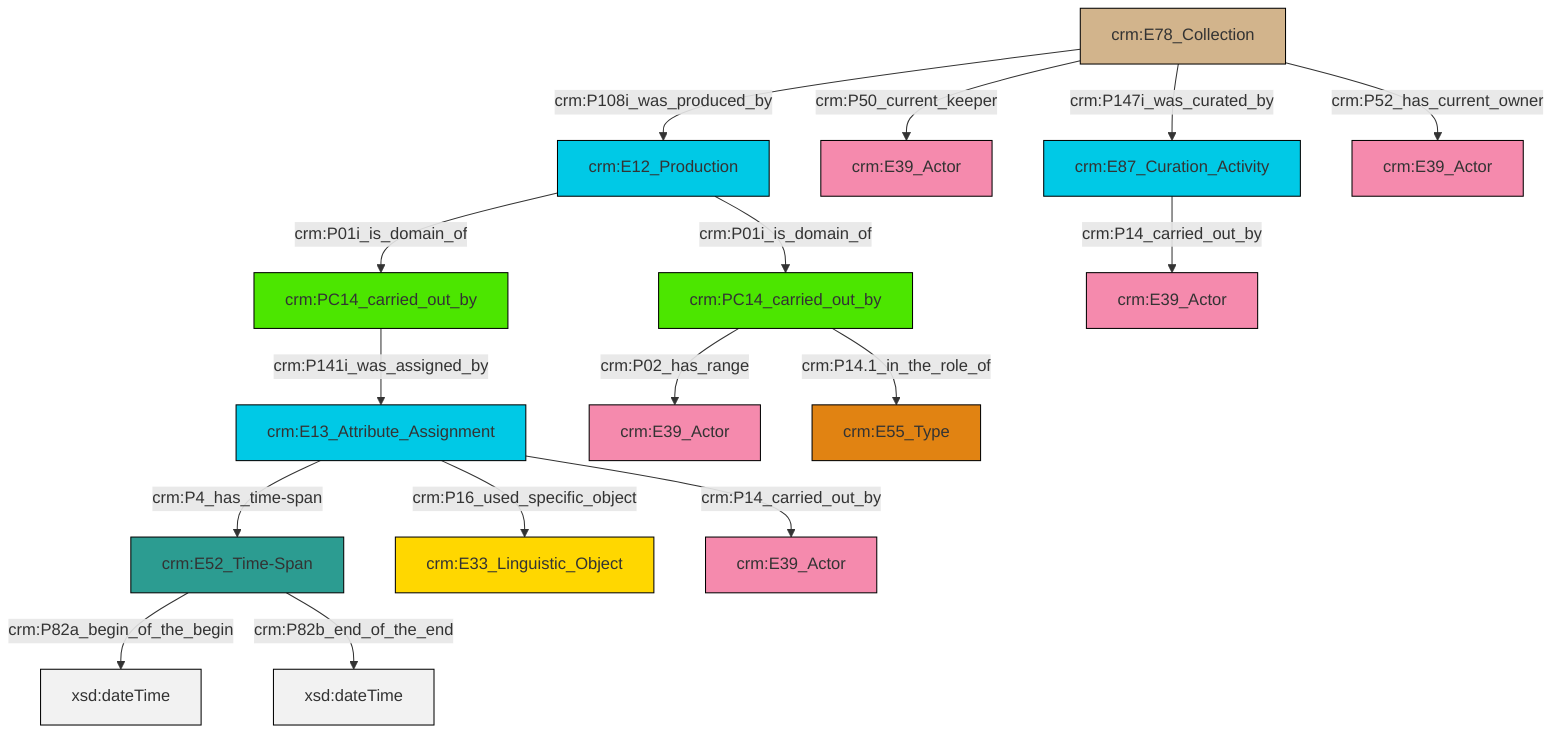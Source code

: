 graph TD
classDef Literal fill:#f2f2f2,stroke:#000000;
classDef CRM_Entity fill:#FFFFFF,stroke:#000000;
classDef Temporal_Entity fill:#00C9E6, stroke:#000000;
classDef Type fill:#E18312, stroke:#000000;
classDef Time-Span fill:#2C9C91, stroke:#000000;
classDef Appellation fill:#FFEB7F, stroke:#000000;
classDef Place fill:#008836, stroke:#000000;
classDef Persistent_Item fill:#B266B2, stroke:#000000;
classDef Conceptual_Object fill:#FFD700, stroke:#000000;
classDef Physical_Thing fill:#D2B48C, stroke:#000000;
classDef Actor fill:#f58aad, stroke:#000000;
classDef PC_Classes fill:#4ce600, stroke:#000000;
classDef Multi fill:#cccccc,stroke:#000000;

0["crm:E52_Time-Span"]:::Time-Span -->|crm:P82a_begin_of_the_begin| 1[xsd:dateTime]:::Literal
2["crm:E78_Collection"]:::Physical_Thing -->|crm:P147i_was_curated_by| 3["crm:E87_Curation_Activity"]:::Temporal_Entity
5["crm:PC14_carried_out_by"]:::PC_Classes -->|crm:P141i_was_assigned_by| 6["crm:E13_Attribute_Assignment"]:::Temporal_Entity
6["crm:E13_Attribute_Assignment"]:::Temporal_Entity -->|crm:P4_has_time-span| 0["crm:E52_Time-Span"]:::Time-Span
11["crm:PC14_carried_out_by"]:::PC_Classes -->|crm:P02_has_range| 12["crm:E39_Actor"]:::Actor
9["crm:E12_Production"]:::Temporal_Entity -->|crm:P01i_is_domain_of| 11["crm:PC14_carried_out_by"]:::PC_Classes
2["crm:E78_Collection"]:::Physical_Thing -->|crm:P108i_was_produced_by| 9["crm:E12_Production"]:::Temporal_Entity
2["crm:E78_Collection"]:::Physical_Thing -->|crm:P52_has_current_owner| 19["crm:E39_Actor"]:::Actor
6["crm:E13_Attribute_Assignment"]:::Temporal_Entity -->|crm:P16_used_specific_object| 22["crm:E33_Linguistic_Object"]:::Conceptual_Object
6["crm:E13_Attribute_Assignment"]:::Temporal_Entity -->|crm:P14_carried_out_by| 23["crm:E39_Actor"]:::Actor
11["crm:PC14_carried_out_by"]:::PC_Classes -->|crm:P14.1_in_the_role_of| 17["crm:E55_Type"]:::Type
2["crm:E78_Collection"]:::Physical_Thing -->|crm:P50_current_keeper| 7["crm:E39_Actor"]:::Actor
9["crm:E12_Production"]:::Temporal_Entity -->|crm:P01i_is_domain_of| 5["crm:PC14_carried_out_by"]:::PC_Classes
3["crm:E87_Curation_Activity"]:::Temporal_Entity -->|crm:P14_carried_out_by| 26["crm:E39_Actor"]:::Actor
0["crm:E52_Time-Span"]:::Time-Span -->|crm:P82b_end_of_the_end| 27[xsd:dateTime]:::Literal